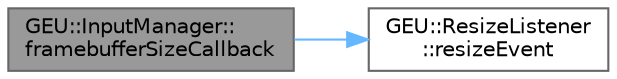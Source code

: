 digraph "GEU::InputManager::framebufferSizeCallback"
{
 // LATEX_PDF_SIZE
  bgcolor="transparent";
  edge [fontname=Helvetica,fontsize=10,labelfontname=Helvetica,labelfontsize=10];
  node [fontname=Helvetica,fontsize=10,shape=box,height=0.2,width=0.4];
  rankdir="LR";
  Node1 [id="Node000001",label="GEU::InputManager::\lframebufferSizeCallback",height=0.2,width=0.4,color="gray40", fillcolor="grey60", style="filled", fontcolor="black",tooltip=" "];
  Node1 -> Node2 [id="edge1_Node000001_Node000002",color="steelblue1",style="solid",tooltip=" "];
  Node2 [id="Node000002",label="GEU::ResizeListener\l::resizeEvent",height=0.2,width=0.4,color="grey40", fillcolor="white", style="filled",URL="$dc/d02/class_g_e_u_1_1_resize_listener.html#a9cba2b11158f77d3052939a9cfd7da88",tooltip=" "];
}
